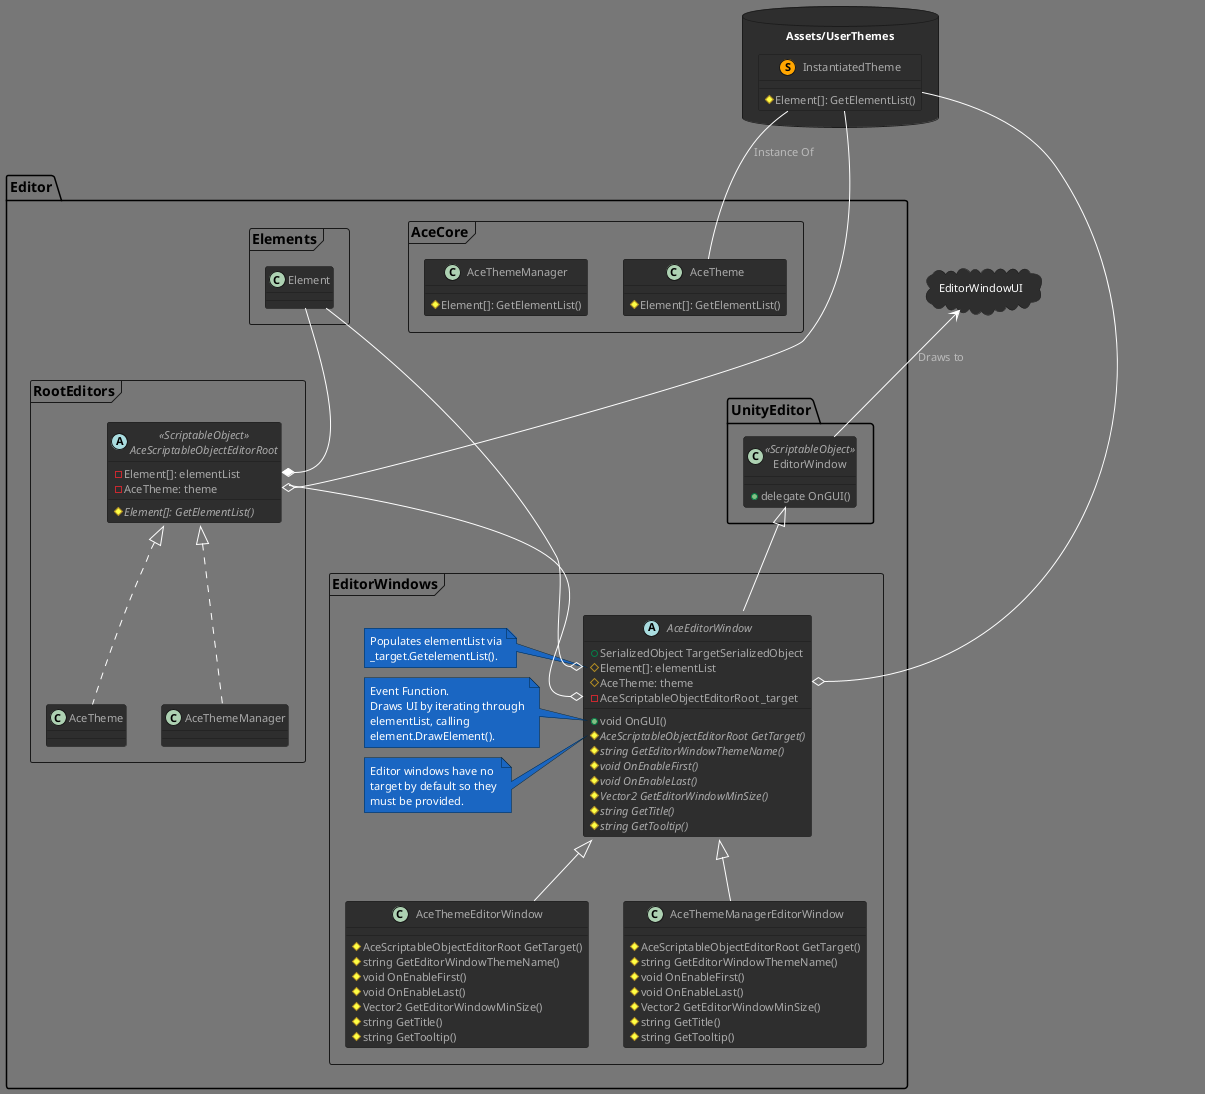 @startuml AceSystemArchitecture

!theme reddress-darkblue
' !theme reddress-darkorange
' !include https://raw.githubusercontent.com/bschwarz/puml-themes/master/themes/cyborg/puml-theme-cyborg.puml


package "Assets/UserThemes" <<Database>> {
    class InstantiatedTheme << (S,orange) >>{
        # Element[]: GetElementList()
    }

    ' InstantiatedTheme -up-> AceTheme #4AEA2A : Instance of
}

package "EditorWindowUI" <<Cloud>>{
}

package "Editor" <<Folder>> {
    
    package "UnityEditor" <<Folder>>{
    class EditorWindow <<ScriptableObject>>{
        + delegate OnGUI()
    }
    EditorWindow -up-> EditorWindowUI : Draws to
    ' EditorWindow -[#blue,dotted,thickness=4]-> EditorWindowUI : Draws to

    }

    package "AceCore" <<Frame>>{    
        class AceTheme{
            # Element[]: GetElementList()
        }

        InstantiatedTheme -- AceTheme : Instance Of

        class AceThemeManager{
            # Element[]: GetElementList()
        }

        ' InstantiatedTheme -up-> AceTheme #4AEA2A : Instance of
    }

    ' note top of AceTheme
    '     Theme instances are loaded
    '     into the ThemeManager where
    '     they are assigned to a
    '     AceMonoBehaviorRoot script type
    ' end note
    
    package "RootEditors" <<Frame>> {
        
        abstract class AceScriptableObjectEditorRoot <<ScriptableObject>>{
            - Element[]: elementList
            # {abstract} Element[]: GetElementList()
            - AceTheme: theme
        }

        class AceTheme implements AceScriptableObjectEditorRoot
        class AceThemeManager implements AceScriptableObjectEditorRoot
    }

    package "Elements" <<Frame>>{
        class Element{
        }
        Element --* AceScriptableObjectEditorRoot::elementList
    }



    package "EditorWindows" <<Frame>>{
        
        abstract class AceEditorWindow{
            + SerializedObject TargetSerializedObject
            # Element[]: elementList
            # AceTheme: theme
            - AceScriptableObjectEditorRoot _target

            + void OnGUI()
            # {abstract} AceScriptableObjectEditorRoot GetTarget()
            # {abstract} string GetEditorWindowThemeName()
            # {abstract} void OnEnableFirst()
            # {abstract} void OnEnableLast()
            # {abstract} Vector2 GetEditorWindowMinSize()
            # {abstract} string GetTitle()
            # {abstract} string GetTooltip()
        }

        note left of AceEditorWindow::elementList
            Populates elementList via
            _target.GetelementList().
        end note

        note left of AceEditorWindow::OnGUI()
            Event Function.
            Draws UI by iterating through
            elementList, calling 
            element.DrawElement().
        end note

        note left of AceEditorWindow::GetTarget()
            Editor windows have no
            target by default so they
            must be provided.
        end note

        

        class AceThemeEditorWindow{
            # AceScriptableObjectEditorRoot GetTarget()
            # string GetEditorWindowThemeName()
            # void OnEnableFirst()
            # void OnEnableLast()
            # Vector2 GetEditorWindowMinSize()
            # string GetTitle()
            # string GetTooltip()
        }

        class AceThemeManagerEditorWindow{ 
            # AceScriptableObjectEditorRoot GetTarget()
            # string GetEditorWindowThemeName()
            # void OnEnableFirst()
            # void OnEnableLast()
            # Vector2 GetEditorWindowMinSize()
            # string GetTitle()
            # string GetTooltip()
        }
        
        class AceThemeEditorWindow extends AceEditorWindow
        class AceThemeManagerEditorWindow extends AceEditorWindow
        AceEditorWindow -up-|> EditorWindow
        Element --o AceEditorWindow::elementList

    }

    ' AceThemeEditorWindow -[#blue,dotted,thickness=4]- AceTheme : Editor for
    ' AceThemeEditorWindow o-- AceScriptableObjectEditorRoot : as SerializedObject
    ' AceThemeManagerEditorWindow -[#blue,dotted,thickness=4]- AceThemeManager : Editor for
    ' AceThemeManagerEditorWindow o-- AceScriptableObjectEditorRoot : as SerializedObject
    
    AceScriptableObjectEditorRoot --o AceEditorWindow::_target

    InstantiatedTheme --o AceScriptableObjectEditorRoot::theme        
    InstantiatedTheme --o AceEditorWindow::theme

}



' package "Runtime" <<Folder>> {

'     class ScriptableObject

'     AceScriptableObjectEditorRoot --|> ScriptableObject
'     EditorWindow --|> ScriptableObject



'     ' package "Roots" <<Frame>> {
        

        
'     '     abstract class AceScriptableObjectRuntimeRoot{
'     '         + ElementInfo[]: GetElementInfoList()
'     '         - AceTheme: theme
'     '     }

'     '     ' InstantiatedTheme --o AceScriptableObjectRuntimeRoot::theme
'     ' }

'     ' package "Services" <<Frame>>{  
'     '     class ObjectLoader{
'     '     }
'     '     ObjectLoader --> DefaultTheme : Loads
'     '     ObjectLoader <-- DefaultTheme
'     ' }
' }


@enduml